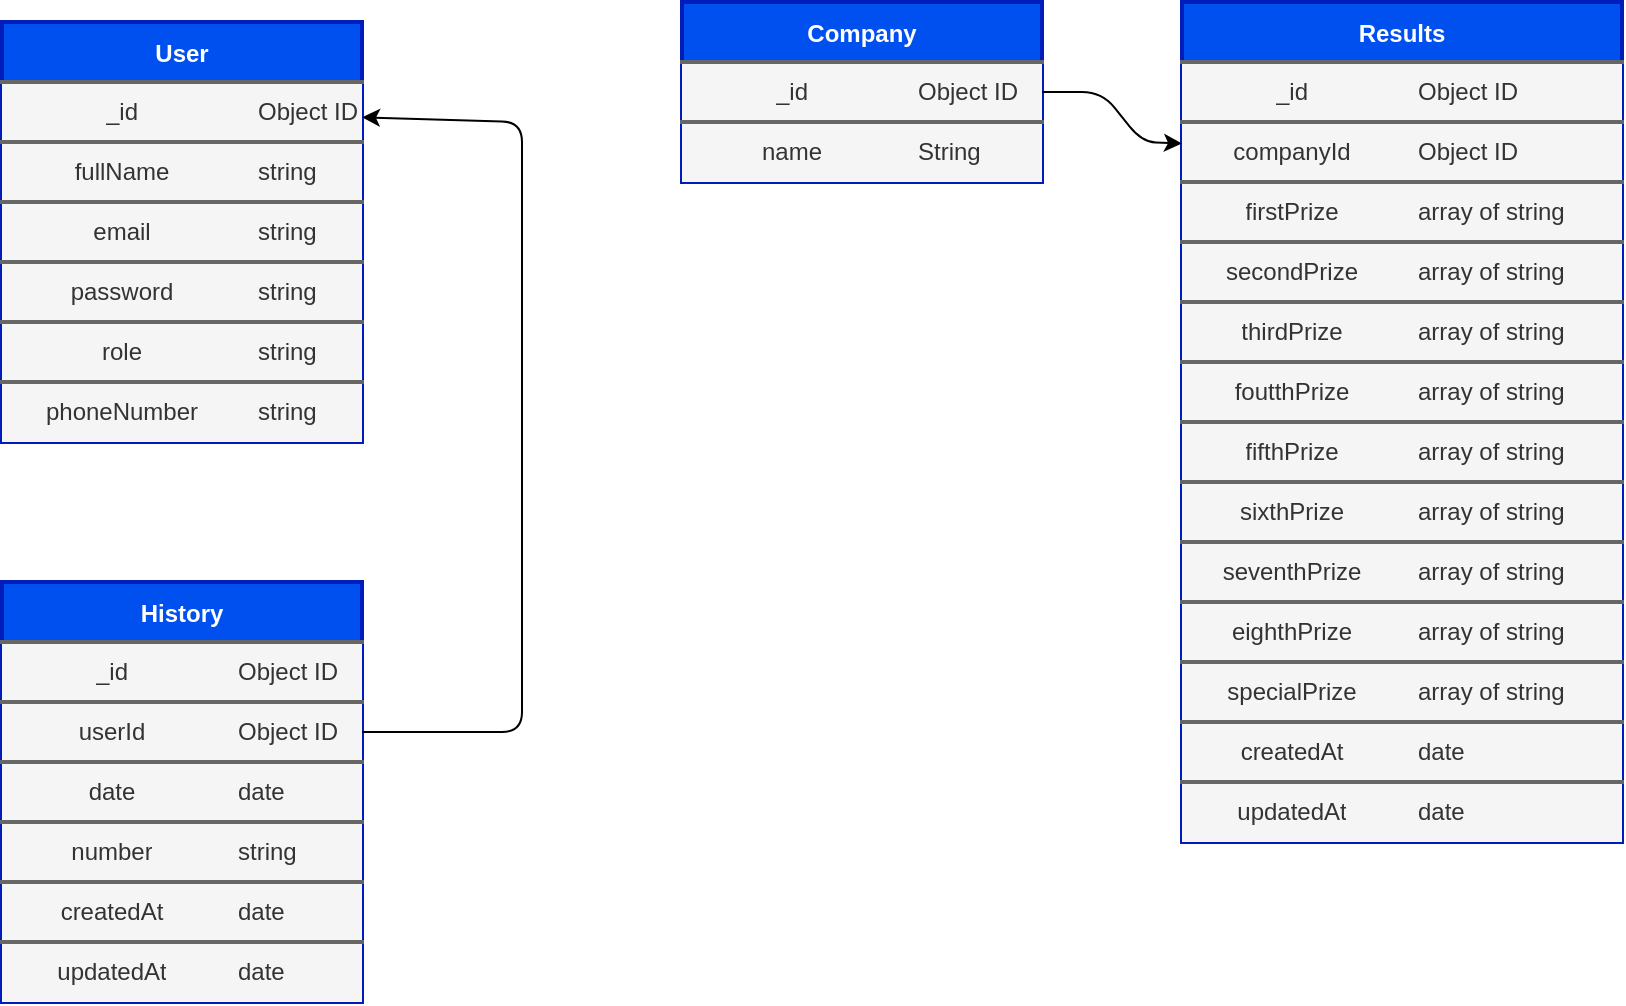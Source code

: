 <mxfile>
    <diagram id="m8av6pBD6JWdmKjyfLt-" name="Page-1">
        <mxGraphModel dx="878" dy="490" grid="1" gridSize="10" guides="1" tooltips="1" connect="1" arrows="1" fold="1" page="1" pageScale="1" pageWidth="850" pageHeight="1100" math="0" shadow="0">
            <root>
                <mxCell id="0"/>
                <mxCell id="1" parent="0"/>
                <mxCell id="124" value="User" style="shape=table;startSize=30;container=1;collapsible=0;childLayout=tableLayout;fixedRows=1;rowLines=0;fontStyle=1;fillColor=#0050ef;fontColor=#ffffff;strokeColor=#001DBC;perimeterSpacing=0;strokeWidth=2;" parent="1" vertex="1">
                    <mxGeometry x="30" y="30" width="180" height="210" as="geometry"/>
                </mxCell>
                <mxCell id="134" style="shape=tableRow;horizontal=0;startSize=0;swimlaneHead=0;swimlaneBody=0;top=0;left=0;bottom=0;right=0;collapsible=0;dropTarget=0;fillColor=#f5f5f5;points=[[0,0.5],[1,0.5]];portConstraint=eastwest;fontColor=#333333;strokeColor=#666666;perimeterSpacing=0;strokeWidth=2;" parent="124" vertex="1">
                    <mxGeometry y="30" width="180" height="30" as="geometry"/>
                </mxCell>
                <mxCell id="135" value="_id" style="shape=partialRectangle;html=1;whiteSpace=wrap;connectable=0;fillColor=#f5f5f5;top=1;left=0;bottom=0;right=0;overflow=hidden;pointerEvents=1;fontColor=#333333;strokeColor=#666666;perimeterSpacing=0;strokeWidth=2;" parent="134" vertex="1">
                    <mxGeometry width="120" height="30" as="geometry">
                        <mxRectangle width="120" height="30" as="alternateBounds"/>
                    </mxGeometry>
                </mxCell>
                <mxCell id="136" value="Object ID" style="shape=partialRectangle;html=1;whiteSpace=wrap;connectable=0;fillColor=#f5f5f5;top=1;left=0;bottom=0;right=0;align=left;spacingLeft=6;overflow=hidden;fontColor=#333333;strokeColor=#666666;perimeterSpacing=0;strokeWidth=2;" parent="134" vertex="1">
                    <mxGeometry x="120" width="60" height="30" as="geometry">
                        <mxRectangle width="60" height="30" as="alternateBounds"/>
                    </mxGeometry>
                </mxCell>
                <mxCell id="140" style="shape=tableRow;horizontal=0;startSize=0;swimlaneHead=0;swimlaneBody=0;top=0;left=0;bottom=0;right=0;collapsible=0;dropTarget=0;fillColor=#f5f5f5;points=[[0,0.5],[1,0.5]];portConstraint=eastwest;fontColor=#333333;strokeColor=#666666;perimeterSpacing=0;strokeWidth=2;" parent="124" vertex="1">
                    <mxGeometry y="60" width="180" height="30" as="geometry"/>
                </mxCell>
                <mxCell id="141" value="fullName" style="shape=partialRectangle;html=1;whiteSpace=wrap;connectable=0;fillColor=#f5f5f5;top=1;left=0;bottom=0;right=0;overflow=hidden;pointerEvents=1;fontColor=#333333;strokeColor=#666666;perimeterSpacing=0;strokeWidth=2;" parent="140" vertex="1">
                    <mxGeometry width="120" height="30" as="geometry">
                        <mxRectangle width="120" height="30" as="alternateBounds"/>
                    </mxGeometry>
                </mxCell>
                <mxCell id="142" value="string" style="shape=partialRectangle;html=1;whiteSpace=wrap;connectable=0;fillColor=#f5f5f5;top=1;left=0;bottom=0;right=0;align=left;spacingLeft=6;overflow=hidden;fontColor=#333333;strokeColor=#666666;perimeterSpacing=0;strokeWidth=2;" parent="140" vertex="1">
                    <mxGeometry x="120" width="60" height="30" as="geometry">
                        <mxRectangle width="60" height="30" as="alternateBounds"/>
                    </mxGeometry>
                </mxCell>
                <mxCell id="137" style="shape=tableRow;horizontal=0;startSize=0;swimlaneHead=0;swimlaneBody=0;top=0;left=0;bottom=0;right=0;collapsible=0;dropTarget=0;fillColor=#f5f5f5;points=[[0,0.5],[1,0.5]];portConstraint=eastwest;fontColor=#333333;strokeColor=#666666;perimeterSpacing=0;strokeWidth=2;" parent="124" vertex="1">
                    <mxGeometry y="90" width="180" height="30" as="geometry"/>
                </mxCell>
                <mxCell id="138" value="email" style="shape=partialRectangle;html=1;whiteSpace=wrap;connectable=0;fillColor=#f5f5f5;top=1;left=0;bottom=0;right=0;overflow=hidden;pointerEvents=1;fontColor=#333333;strokeColor=#666666;perimeterSpacing=0;strokeWidth=2;" parent="137" vertex="1">
                    <mxGeometry width="120" height="30" as="geometry">
                        <mxRectangle width="120" height="30" as="alternateBounds"/>
                    </mxGeometry>
                </mxCell>
                <mxCell id="139" value="string" style="shape=partialRectangle;html=1;whiteSpace=wrap;connectable=0;fillColor=#f5f5f5;top=1;left=0;bottom=0;right=0;align=left;spacingLeft=6;overflow=hidden;fontColor=#333333;strokeColor=#666666;perimeterSpacing=0;strokeWidth=2;" parent="137" vertex="1">
                    <mxGeometry x="120" width="60" height="30" as="geometry">
                        <mxRectangle width="60" height="30" as="alternateBounds"/>
                    </mxGeometry>
                </mxCell>
                <mxCell id="125" value="" style="shape=tableRow;horizontal=0;startSize=0;swimlaneHead=0;swimlaneBody=0;top=0;left=0;bottom=0;right=0;collapsible=0;dropTarget=0;fillColor=#f5f5f5;points=[[0,0.5],[1,0.5]];portConstraint=eastwest;fontColor=#333333;strokeColor=#666666;perimeterSpacing=0;strokeWidth=2;" parent="124" vertex="1">
                    <mxGeometry y="120" width="180" height="30" as="geometry"/>
                </mxCell>
                <mxCell id="126" value="password" style="shape=partialRectangle;html=1;whiteSpace=wrap;connectable=0;fillColor=#f5f5f5;top=1;left=0;bottom=0;right=0;overflow=hidden;pointerEvents=1;fontColor=#333333;strokeColor=#666666;perimeterSpacing=0;strokeWidth=2;" parent="125" vertex="1">
                    <mxGeometry width="120" height="30" as="geometry">
                        <mxRectangle width="120" height="30" as="alternateBounds"/>
                    </mxGeometry>
                </mxCell>
                <mxCell id="127" value="string" style="shape=partialRectangle;html=1;whiteSpace=wrap;connectable=0;fillColor=#f5f5f5;top=1;left=0;bottom=0;right=0;align=left;spacingLeft=6;overflow=hidden;fontColor=#333333;strokeColor=#666666;perimeterSpacing=0;strokeWidth=2;" parent="125" vertex="1">
                    <mxGeometry x="120" width="60" height="30" as="geometry">
                        <mxRectangle width="60" height="30" as="alternateBounds"/>
                    </mxGeometry>
                </mxCell>
                <mxCell id="128" value="" style="shape=tableRow;horizontal=0;startSize=0;swimlaneHead=0;swimlaneBody=0;top=0;left=0;bottom=0;right=0;collapsible=0;dropTarget=0;fillColor=#f5f5f5;points=[[0,0.5],[1,0.5]];portConstraint=eastwest;fontColor=#333333;strokeColor=#666666;perimeterSpacing=0;strokeWidth=2;" parent="124" vertex="1">
                    <mxGeometry y="150" width="180" height="30" as="geometry"/>
                </mxCell>
                <mxCell id="129" value="role" style="shape=partialRectangle;html=1;whiteSpace=wrap;connectable=0;fillColor=#f5f5f5;top=1;left=0;bottom=0;right=0;overflow=hidden;fontColor=#333333;strokeColor=#666666;perimeterSpacing=0;strokeWidth=2;" parent="128" vertex="1">
                    <mxGeometry width="120" height="30" as="geometry">
                        <mxRectangle width="120" height="30" as="alternateBounds"/>
                    </mxGeometry>
                </mxCell>
                <mxCell id="130" value="string" style="shape=partialRectangle;html=1;whiteSpace=wrap;connectable=0;fillColor=#f5f5f5;top=1;left=0;bottom=0;right=0;align=left;spacingLeft=6;overflow=hidden;fontColor=#333333;strokeColor=#666666;perimeterSpacing=0;strokeWidth=2;" parent="128" vertex="1">
                    <mxGeometry x="120" width="60" height="30" as="geometry">
                        <mxRectangle width="60" height="30" as="alternateBounds"/>
                    </mxGeometry>
                </mxCell>
                <mxCell id="131" value="" style="shape=tableRow;horizontal=0;startSize=0;swimlaneHead=0;swimlaneBody=0;top=0;left=0;bottom=0;right=0;collapsible=0;dropTarget=0;fillColor=#f5f5f5;points=[[0,0.5],[1,0.5]];portConstraint=eastwest;fontColor=#333333;strokeColor=#666666;perimeterSpacing=0;strokeWidth=2;" parent="124" vertex="1">
                    <mxGeometry y="180" width="180" height="30" as="geometry"/>
                </mxCell>
                <mxCell id="132" value="phoneNumber" style="shape=partialRectangle;html=1;whiteSpace=wrap;connectable=0;fillColor=#f5f5f5;top=1;left=0;bottom=0;right=0;overflow=hidden;fontColor=#333333;strokeColor=#666666;perimeterSpacing=0;strokeWidth=2;" parent="131" vertex="1">
                    <mxGeometry width="120" height="30" as="geometry">
                        <mxRectangle width="120" height="30" as="alternateBounds"/>
                    </mxGeometry>
                </mxCell>
                <mxCell id="133" value="string" style="shape=partialRectangle;html=1;whiteSpace=wrap;connectable=0;fillColor=#f5f5f5;top=1;left=0;bottom=0;right=0;align=left;spacingLeft=6;overflow=hidden;fontColor=#333333;strokeColor=#666666;perimeterSpacing=0;strokeWidth=2;" parent="131" vertex="1">
                    <mxGeometry x="120" width="60" height="30" as="geometry">
                        <mxRectangle width="60" height="30" as="alternateBounds"/>
                    </mxGeometry>
                </mxCell>
                <mxCell id="147" value="Results" style="shape=table;startSize=30;container=1;collapsible=0;childLayout=tableLayout;fixedRows=1;rowLines=0;fontStyle=1;fillColor=#0050ef;fontColor=#ffffff;strokeColor=#001DBC;perimeterSpacing=0;strokeWidth=2;" parent="1" vertex="1">
                    <mxGeometry x="620" y="20" width="220" height="420" as="geometry"/>
                </mxCell>
                <mxCell id="148" style="shape=tableRow;horizontal=0;startSize=0;swimlaneHead=0;swimlaneBody=0;top=0;left=0;bottom=0;right=0;collapsible=0;dropTarget=0;fillColor=#f5f5f5;points=[[0,0.5],[1,0.5]];portConstraint=eastwest;fontColor=#333333;strokeColor=#666666;perimeterSpacing=0;strokeWidth=2;" parent="147" vertex="1">
                    <mxGeometry y="30" width="220" height="30" as="geometry"/>
                </mxCell>
                <mxCell id="149" value="_id" style="shape=partialRectangle;html=1;whiteSpace=wrap;connectable=0;fillColor=#f5f5f5;top=1;left=0;bottom=0;right=0;overflow=hidden;pointerEvents=1;fontColor=#333333;strokeColor=#666666;perimeterSpacing=0;strokeWidth=2;" parent="148" vertex="1">
                    <mxGeometry width="110" height="30" as="geometry">
                        <mxRectangle width="110" height="30" as="alternateBounds"/>
                    </mxGeometry>
                </mxCell>
                <mxCell id="150" value="Object ID" style="shape=partialRectangle;html=1;whiteSpace=wrap;connectable=0;fillColor=#f5f5f5;top=1;left=0;bottom=0;right=0;align=left;spacingLeft=6;overflow=hidden;fontColor=#333333;strokeColor=#666666;perimeterSpacing=0;strokeWidth=2;" parent="148" vertex="1">
                    <mxGeometry x="110" width="110" height="30" as="geometry">
                        <mxRectangle width="110" height="30" as="alternateBounds"/>
                    </mxGeometry>
                </mxCell>
                <mxCell id="330" style="shape=tableRow;horizontal=0;startSize=0;swimlaneHead=0;swimlaneBody=0;top=0;left=0;bottom=0;right=0;collapsible=0;dropTarget=0;fillColor=#f5f5f5;points=[[0,0.5],[1,0.5]];portConstraint=eastwest;fontColor=#333333;strokeColor=#666666;perimeterSpacing=0;strokeWidth=2;" vertex="1" parent="147">
                    <mxGeometry y="60" width="220" height="30" as="geometry"/>
                </mxCell>
                <mxCell id="331" value="companyId" style="shape=partialRectangle;html=1;whiteSpace=wrap;connectable=0;fillColor=#f5f5f5;top=1;left=0;bottom=0;right=0;overflow=hidden;pointerEvents=1;fontColor=#333333;strokeColor=#666666;perimeterSpacing=0;strokeWidth=2;" vertex="1" parent="330">
                    <mxGeometry width="110" height="30" as="geometry">
                        <mxRectangle width="110" height="30" as="alternateBounds"/>
                    </mxGeometry>
                </mxCell>
                <mxCell id="332" value="Object ID" style="shape=partialRectangle;html=1;whiteSpace=wrap;connectable=0;fillColor=#f5f5f5;top=1;left=0;bottom=0;right=0;align=left;spacingLeft=6;overflow=hidden;fontColor=#333333;strokeColor=#666666;perimeterSpacing=0;strokeWidth=2;" vertex="1" parent="330">
                    <mxGeometry x="110" width="110" height="30" as="geometry">
                        <mxRectangle width="110" height="30" as="alternateBounds"/>
                    </mxGeometry>
                </mxCell>
                <mxCell id="151" style="shape=tableRow;horizontal=0;startSize=0;swimlaneHead=0;swimlaneBody=0;top=0;left=0;bottom=0;right=0;collapsible=0;dropTarget=0;fillColor=#f5f5f5;points=[[0,0.5],[1,0.5]];portConstraint=eastwest;fontColor=#333333;strokeColor=#666666;perimeterSpacing=0;strokeWidth=2;" parent="147" vertex="1">
                    <mxGeometry y="90" width="220" height="30" as="geometry"/>
                </mxCell>
                <mxCell id="152" value="firstPrize" style="shape=partialRectangle;html=1;whiteSpace=wrap;connectable=0;fillColor=#f5f5f5;top=1;left=0;bottom=0;right=0;overflow=hidden;pointerEvents=1;fontColor=#333333;strokeColor=#666666;perimeterSpacing=0;strokeWidth=2;" parent="151" vertex="1">
                    <mxGeometry width="110" height="30" as="geometry">
                        <mxRectangle width="110" height="30" as="alternateBounds"/>
                    </mxGeometry>
                </mxCell>
                <mxCell id="153" value="array of string" style="shape=partialRectangle;html=1;whiteSpace=wrap;connectable=0;fillColor=#f5f5f5;top=1;left=0;bottom=0;right=0;align=left;spacingLeft=6;overflow=hidden;fontColor=#333333;strokeColor=#666666;perimeterSpacing=0;strokeWidth=2;" parent="151" vertex="1">
                    <mxGeometry x="110" width="110" height="30" as="geometry">
                        <mxRectangle width="110" height="30" as="alternateBounds"/>
                    </mxGeometry>
                </mxCell>
                <mxCell id="154" style="shape=tableRow;horizontal=0;startSize=0;swimlaneHead=0;swimlaneBody=0;top=0;left=0;bottom=0;right=0;collapsible=0;dropTarget=0;fillColor=#f5f5f5;points=[[0,0.5],[1,0.5]];portConstraint=eastwest;fontColor=#333333;strokeColor=#666666;perimeterSpacing=0;strokeWidth=2;" parent="147" vertex="1">
                    <mxGeometry y="120" width="220" height="30" as="geometry"/>
                </mxCell>
                <mxCell id="155" value="secondPrize" style="shape=partialRectangle;html=1;whiteSpace=wrap;connectable=0;fillColor=#f5f5f5;top=1;left=0;bottom=0;right=0;overflow=hidden;pointerEvents=1;fontColor=#333333;strokeColor=#666666;perimeterSpacing=0;strokeWidth=2;" parent="154" vertex="1">
                    <mxGeometry width="110" height="30" as="geometry">
                        <mxRectangle width="110" height="30" as="alternateBounds"/>
                    </mxGeometry>
                </mxCell>
                <mxCell id="156" value="array of string" style="shape=partialRectangle;html=1;whiteSpace=wrap;connectable=0;fillColor=#f5f5f5;top=1;left=0;bottom=0;right=0;align=left;spacingLeft=6;overflow=hidden;fontColor=#333333;strokeColor=#666666;perimeterSpacing=0;strokeWidth=2;" parent="154" vertex="1">
                    <mxGeometry x="110" width="110" height="30" as="geometry">
                        <mxRectangle width="110" height="30" as="alternateBounds"/>
                    </mxGeometry>
                </mxCell>
                <mxCell id="157" value="" style="shape=tableRow;horizontal=0;startSize=0;swimlaneHead=0;swimlaneBody=0;top=0;left=0;bottom=0;right=0;collapsible=0;dropTarget=0;fillColor=#f5f5f5;points=[[0,0.5],[1,0.5]];portConstraint=eastwest;fontColor=#333333;strokeColor=#666666;perimeterSpacing=0;strokeWidth=2;" parent="147" vertex="1">
                    <mxGeometry y="150" width="220" height="30" as="geometry"/>
                </mxCell>
                <mxCell id="158" value="thirdPrize" style="shape=partialRectangle;html=1;whiteSpace=wrap;connectable=0;fillColor=#f5f5f5;top=1;left=0;bottom=0;right=0;overflow=hidden;pointerEvents=1;fontColor=#333333;strokeColor=#666666;perimeterSpacing=0;strokeWidth=2;" parent="157" vertex="1">
                    <mxGeometry width="110" height="30" as="geometry">
                        <mxRectangle width="110" height="30" as="alternateBounds"/>
                    </mxGeometry>
                </mxCell>
                <mxCell id="159" value="array of string" style="shape=partialRectangle;html=1;whiteSpace=wrap;connectable=0;fillColor=#f5f5f5;top=1;left=0;bottom=0;right=0;align=left;spacingLeft=6;overflow=hidden;fontColor=#333333;strokeColor=#666666;perimeterSpacing=0;strokeWidth=2;" parent="157" vertex="1">
                    <mxGeometry x="110" width="110" height="30" as="geometry">
                        <mxRectangle width="110" height="30" as="alternateBounds"/>
                    </mxGeometry>
                </mxCell>
                <mxCell id="160" value="" style="shape=tableRow;horizontal=0;startSize=0;swimlaneHead=0;swimlaneBody=0;top=0;left=0;bottom=0;right=0;collapsible=0;dropTarget=0;fillColor=#f5f5f5;points=[[0,0.5],[1,0.5]];portConstraint=eastwest;fontColor=#333333;strokeColor=#666666;perimeterSpacing=0;strokeWidth=2;" parent="147" vertex="1">
                    <mxGeometry y="180" width="220" height="30" as="geometry"/>
                </mxCell>
                <mxCell id="161" value="foutthPrize" style="shape=partialRectangle;html=1;whiteSpace=wrap;connectable=0;fillColor=#f5f5f5;top=1;left=0;bottom=0;right=0;overflow=hidden;fontColor=#333333;strokeColor=#666666;perimeterSpacing=0;strokeWidth=2;" parent="160" vertex="1">
                    <mxGeometry width="110" height="30" as="geometry">
                        <mxRectangle width="110" height="30" as="alternateBounds"/>
                    </mxGeometry>
                </mxCell>
                <mxCell id="162" value="array of string" style="shape=partialRectangle;html=1;whiteSpace=wrap;connectable=0;fillColor=#f5f5f5;top=1;left=0;bottom=0;right=0;align=left;spacingLeft=6;overflow=hidden;fontColor=#333333;strokeColor=#666666;perimeterSpacing=0;strokeWidth=2;" parent="160" vertex="1">
                    <mxGeometry x="110" width="110" height="30" as="geometry">
                        <mxRectangle width="110" height="30" as="alternateBounds"/>
                    </mxGeometry>
                </mxCell>
                <mxCell id="163" value="" style="shape=tableRow;horizontal=0;startSize=0;swimlaneHead=0;swimlaneBody=0;top=0;left=0;bottom=0;right=0;collapsible=0;dropTarget=0;fillColor=#f5f5f5;points=[[0,0.5],[1,0.5]];portConstraint=eastwest;fontColor=#333333;strokeColor=#666666;perimeterSpacing=0;strokeWidth=2;" parent="147" vertex="1">
                    <mxGeometry y="210" width="220" height="30" as="geometry"/>
                </mxCell>
                <mxCell id="164" value="fifthPrize" style="shape=partialRectangle;html=1;whiteSpace=wrap;connectable=0;fillColor=#f5f5f5;top=1;left=0;bottom=0;right=0;overflow=hidden;fontColor=#333333;strokeColor=#666666;perimeterSpacing=0;strokeWidth=2;" parent="163" vertex="1">
                    <mxGeometry width="110" height="30" as="geometry">
                        <mxRectangle width="110" height="30" as="alternateBounds"/>
                    </mxGeometry>
                </mxCell>
                <mxCell id="165" value="array of string" style="shape=partialRectangle;html=1;whiteSpace=wrap;connectable=0;fillColor=#f5f5f5;top=1;left=0;bottom=0;right=0;align=left;spacingLeft=6;overflow=hidden;fontColor=#333333;strokeColor=#666666;perimeterSpacing=0;strokeWidth=2;" parent="163" vertex="1">
                    <mxGeometry x="110" width="110" height="30" as="geometry">
                        <mxRectangle width="110" height="30" as="alternateBounds"/>
                    </mxGeometry>
                </mxCell>
                <mxCell id="167" style="shape=tableRow;horizontal=0;startSize=0;swimlaneHead=0;swimlaneBody=0;top=0;left=0;bottom=0;right=0;collapsible=0;dropTarget=0;fillColor=#f5f5f5;points=[[0,0.5],[1,0.5]];portConstraint=eastwest;fontColor=#333333;strokeColor=#666666;perimeterSpacing=0;strokeWidth=2;" vertex="1" parent="147">
                    <mxGeometry y="240" width="220" height="30" as="geometry"/>
                </mxCell>
                <mxCell id="168" value="sixthPrize" style="shape=partialRectangle;html=1;whiteSpace=wrap;connectable=0;fillColor=#f5f5f5;top=1;left=0;bottom=0;right=0;overflow=hidden;fontColor=#333333;strokeColor=#666666;perimeterSpacing=0;strokeWidth=2;" vertex="1" parent="167">
                    <mxGeometry width="110" height="30" as="geometry">
                        <mxRectangle width="110" height="30" as="alternateBounds"/>
                    </mxGeometry>
                </mxCell>
                <mxCell id="169" value="array of string" style="shape=partialRectangle;html=1;whiteSpace=wrap;connectable=0;fillColor=#f5f5f5;top=1;left=0;bottom=0;right=0;align=left;spacingLeft=6;overflow=hidden;fontColor=#333333;strokeColor=#666666;perimeterSpacing=0;strokeWidth=2;" vertex="1" parent="167">
                    <mxGeometry x="110" width="110" height="30" as="geometry">
                        <mxRectangle width="110" height="30" as="alternateBounds"/>
                    </mxGeometry>
                </mxCell>
                <mxCell id="170" style="shape=tableRow;horizontal=0;startSize=0;swimlaneHead=0;swimlaneBody=0;top=0;left=0;bottom=0;right=0;collapsible=0;dropTarget=0;fillColor=#f5f5f5;points=[[0,0.5],[1,0.5]];portConstraint=eastwest;fontColor=#333333;strokeColor=#666666;perimeterSpacing=0;strokeWidth=2;" vertex="1" parent="147">
                    <mxGeometry y="270" width="220" height="30" as="geometry"/>
                </mxCell>
                <mxCell id="171" value="seventhPrize" style="shape=partialRectangle;html=1;whiteSpace=wrap;connectable=0;fillColor=#f5f5f5;top=1;left=0;bottom=0;right=0;overflow=hidden;fontColor=#333333;strokeColor=#666666;perimeterSpacing=0;strokeWidth=2;" vertex="1" parent="170">
                    <mxGeometry width="110" height="30" as="geometry">
                        <mxRectangle width="110" height="30" as="alternateBounds"/>
                    </mxGeometry>
                </mxCell>
                <mxCell id="172" value="array of string" style="shape=partialRectangle;html=1;whiteSpace=wrap;connectable=0;fillColor=#f5f5f5;top=1;left=0;bottom=0;right=0;align=left;spacingLeft=6;overflow=hidden;fontColor=#333333;strokeColor=#666666;perimeterSpacing=0;strokeWidth=2;" vertex="1" parent="170">
                    <mxGeometry x="110" width="110" height="30" as="geometry">
                        <mxRectangle width="110" height="30" as="alternateBounds"/>
                    </mxGeometry>
                </mxCell>
                <mxCell id="173" style="shape=tableRow;horizontal=0;startSize=0;swimlaneHead=0;swimlaneBody=0;top=0;left=0;bottom=0;right=0;collapsible=0;dropTarget=0;fillColor=#f5f5f5;points=[[0,0.5],[1,0.5]];portConstraint=eastwest;fontColor=#333333;strokeColor=#666666;perimeterSpacing=0;strokeWidth=2;" vertex="1" parent="147">
                    <mxGeometry y="300" width="220" height="30" as="geometry"/>
                </mxCell>
                <mxCell id="174" value="eighthPrize" style="shape=partialRectangle;html=1;whiteSpace=wrap;connectable=0;fillColor=#f5f5f5;top=1;left=0;bottom=0;right=0;overflow=hidden;fontColor=#333333;strokeColor=#666666;perimeterSpacing=0;strokeWidth=2;" vertex="1" parent="173">
                    <mxGeometry width="110" height="30" as="geometry">
                        <mxRectangle width="110" height="30" as="alternateBounds"/>
                    </mxGeometry>
                </mxCell>
                <mxCell id="175" value="array of string" style="shape=partialRectangle;html=1;whiteSpace=wrap;connectable=0;fillColor=#f5f5f5;top=1;left=0;bottom=0;right=0;align=left;spacingLeft=6;overflow=hidden;fontColor=#333333;strokeColor=#666666;perimeterSpacing=0;strokeWidth=2;" vertex="1" parent="173">
                    <mxGeometry x="110" width="110" height="30" as="geometry">
                        <mxRectangle width="110" height="30" as="alternateBounds"/>
                    </mxGeometry>
                </mxCell>
                <mxCell id="176" style="shape=tableRow;horizontal=0;startSize=0;swimlaneHead=0;swimlaneBody=0;top=0;left=0;bottom=0;right=0;collapsible=0;dropTarget=0;fillColor=#f5f5f5;points=[[0,0.5],[1,0.5]];portConstraint=eastwest;fontColor=#333333;strokeColor=#666666;perimeterSpacing=0;strokeWidth=2;" vertex="1" parent="147">
                    <mxGeometry y="330" width="220" height="30" as="geometry"/>
                </mxCell>
                <mxCell id="177" value="specialPrize" style="shape=partialRectangle;html=1;whiteSpace=wrap;connectable=0;fillColor=#f5f5f5;top=1;left=0;bottom=0;right=0;overflow=hidden;fontColor=#333333;strokeColor=#666666;perimeterSpacing=0;strokeWidth=2;" vertex="1" parent="176">
                    <mxGeometry width="110" height="30" as="geometry">
                        <mxRectangle width="110" height="30" as="alternateBounds"/>
                    </mxGeometry>
                </mxCell>
                <mxCell id="178" value="array of string" style="shape=partialRectangle;html=1;whiteSpace=wrap;connectable=0;fillColor=#f5f5f5;top=1;left=0;bottom=0;right=0;align=left;spacingLeft=6;overflow=hidden;fontColor=#333333;strokeColor=#666666;perimeterSpacing=0;strokeWidth=2;" vertex="1" parent="176">
                    <mxGeometry x="110" width="110" height="30" as="geometry">
                        <mxRectangle width="110" height="30" as="alternateBounds"/>
                    </mxGeometry>
                </mxCell>
                <mxCell id="179" style="shape=tableRow;horizontal=0;startSize=0;swimlaneHead=0;swimlaneBody=0;top=0;left=0;bottom=0;right=0;collapsible=0;dropTarget=0;fillColor=#f5f5f5;points=[[0,0.5],[1,0.5]];portConstraint=eastwest;fontColor=#333333;strokeColor=#666666;perimeterSpacing=0;strokeWidth=2;" vertex="1" parent="147">
                    <mxGeometry y="360" width="220" height="30" as="geometry"/>
                </mxCell>
                <mxCell id="180" value="createdAt" style="shape=partialRectangle;html=1;whiteSpace=wrap;connectable=0;fillColor=#f5f5f5;top=1;left=0;bottom=0;right=0;overflow=hidden;fontColor=#333333;strokeColor=#666666;perimeterSpacing=0;strokeWidth=2;" vertex="1" parent="179">
                    <mxGeometry width="110" height="30" as="geometry">
                        <mxRectangle width="110" height="30" as="alternateBounds"/>
                    </mxGeometry>
                </mxCell>
                <mxCell id="181" value="date" style="shape=partialRectangle;html=1;whiteSpace=wrap;connectable=0;fillColor=#f5f5f5;top=1;left=0;bottom=0;right=0;align=left;spacingLeft=6;overflow=hidden;fontColor=#333333;strokeColor=#666666;perimeterSpacing=0;strokeWidth=2;" vertex="1" parent="179">
                    <mxGeometry x="110" width="110" height="30" as="geometry">
                        <mxRectangle width="110" height="30" as="alternateBounds"/>
                    </mxGeometry>
                </mxCell>
                <mxCell id="182" style="shape=tableRow;horizontal=0;startSize=0;swimlaneHead=0;swimlaneBody=0;top=0;left=0;bottom=0;right=0;collapsible=0;dropTarget=0;fillColor=#f5f5f5;points=[[0,0.5],[1,0.5]];portConstraint=eastwest;fontColor=#333333;strokeColor=#666666;perimeterSpacing=0;strokeWidth=2;" vertex="1" parent="147">
                    <mxGeometry y="390" width="220" height="30" as="geometry"/>
                </mxCell>
                <mxCell id="183" value="updatedAt" style="shape=partialRectangle;html=1;whiteSpace=wrap;connectable=0;fillColor=#f5f5f5;top=1;left=0;bottom=0;right=0;overflow=hidden;fontColor=#333333;strokeColor=#666666;perimeterSpacing=0;strokeWidth=2;" vertex="1" parent="182">
                    <mxGeometry width="110" height="30" as="geometry">
                        <mxRectangle width="110" height="30" as="alternateBounds"/>
                    </mxGeometry>
                </mxCell>
                <mxCell id="184" value="date" style="shape=partialRectangle;html=1;whiteSpace=wrap;connectable=0;fillColor=#f5f5f5;top=1;left=0;bottom=0;right=0;align=left;spacingLeft=6;overflow=hidden;fontColor=#333333;strokeColor=#666666;perimeterSpacing=0;strokeWidth=2;" vertex="1" parent="182">
                    <mxGeometry x="110" width="110" height="30" as="geometry">
                        <mxRectangle width="110" height="30" as="alternateBounds"/>
                    </mxGeometry>
                </mxCell>
                <mxCell id="186" value="History" style="shape=table;startSize=30;container=1;collapsible=0;childLayout=tableLayout;fixedRows=1;rowLines=0;fontStyle=1;fillColor=#0050ef;fontColor=#ffffff;strokeColor=#001DBC;perimeterSpacing=0;strokeWidth=2;swimlaneFillColor=default;" vertex="1" parent="1">
                    <mxGeometry x="30" y="310" width="180" height="210" as="geometry"/>
                </mxCell>
                <mxCell id="187" style="shape=tableRow;horizontal=0;startSize=0;swimlaneHead=0;swimlaneBody=0;top=0;left=0;bottom=0;right=0;collapsible=0;dropTarget=0;fillColor=#f5f5f5;points=[[0,0.5],[1,0.5]];portConstraint=eastwest;fontColor=#333333;strokeColor=#666666;perimeterSpacing=0;strokeWidth=2;" vertex="1" parent="186">
                    <mxGeometry y="30" width="180" height="30" as="geometry"/>
                </mxCell>
                <mxCell id="188" value="_id" style="shape=partialRectangle;html=1;whiteSpace=wrap;connectable=0;fillColor=#f5f5f5;top=1;left=0;bottom=0;right=0;overflow=hidden;pointerEvents=1;fontColor=#333333;strokeColor=#666666;perimeterSpacing=0;strokeWidth=2;" vertex="1" parent="187">
                    <mxGeometry width="110" height="30" as="geometry">
                        <mxRectangle width="110" height="30" as="alternateBounds"/>
                    </mxGeometry>
                </mxCell>
                <mxCell id="189" value="Object ID" style="shape=partialRectangle;html=1;whiteSpace=wrap;connectable=0;fillColor=#f5f5f5;top=1;left=0;bottom=0;right=0;align=left;spacingLeft=6;overflow=hidden;fontColor=#333333;strokeColor=#666666;perimeterSpacing=0;strokeWidth=2;" vertex="1" parent="187">
                    <mxGeometry x="110" width="70" height="30" as="geometry">
                        <mxRectangle width="70" height="30" as="alternateBounds"/>
                    </mxGeometry>
                </mxCell>
                <mxCell id="190" style="shape=tableRow;horizontal=0;startSize=0;swimlaneHead=0;swimlaneBody=0;top=0;left=0;bottom=0;right=0;collapsible=0;dropTarget=0;fillColor=#f5f5f5;points=[[0,0.5],[1,0.5]];portConstraint=eastwest;fontColor=#333333;strokeColor=#666666;perimeterSpacing=0;strokeWidth=2;" vertex="1" parent="186">
                    <mxGeometry y="60" width="180" height="30" as="geometry"/>
                </mxCell>
                <mxCell id="191" value="userId" style="shape=partialRectangle;html=1;whiteSpace=wrap;connectable=0;fillColor=#f5f5f5;top=1;left=0;bottom=0;right=0;overflow=hidden;pointerEvents=1;fontColor=#333333;strokeColor=#666666;perimeterSpacing=0;strokeWidth=2;" vertex="1" parent="190">
                    <mxGeometry width="110" height="30" as="geometry">
                        <mxRectangle width="110" height="30" as="alternateBounds"/>
                    </mxGeometry>
                </mxCell>
                <mxCell id="192" value="Object ID" style="shape=partialRectangle;html=1;whiteSpace=wrap;connectable=0;fillColor=#f5f5f5;top=1;left=0;bottom=0;right=0;align=left;spacingLeft=6;overflow=hidden;fontColor=#333333;strokeColor=#666666;perimeterSpacing=0;strokeWidth=2;" vertex="1" parent="190">
                    <mxGeometry x="110" width="70" height="30" as="geometry">
                        <mxRectangle width="70" height="30" as="alternateBounds"/>
                    </mxGeometry>
                </mxCell>
                <mxCell id="334" style="shape=tableRow;horizontal=0;startSize=0;swimlaneHead=0;swimlaneBody=0;top=0;left=0;bottom=0;right=0;collapsible=0;dropTarget=0;fillColor=#f5f5f5;points=[[0,0.5],[1,0.5]];portConstraint=eastwest;fontColor=#333333;strokeColor=#666666;perimeterSpacing=0;strokeWidth=2;" vertex="1" parent="186">
                    <mxGeometry y="90" width="180" height="30" as="geometry"/>
                </mxCell>
                <mxCell id="335" value="date" style="shape=partialRectangle;html=1;whiteSpace=wrap;connectable=0;fillColor=#f5f5f5;top=1;left=0;bottom=0;right=0;overflow=hidden;pointerEvents=1;fontColor=#333333;strokeColor=#666666;perimeterSpacing=0;strokeWidth=2;" vertex="1" parent="334">
                    <mxGeometry width="110" height="30" as="geometry">
                        <mxRectangle width="110" height="30" as="alternateBounds"/>
                    </mxGeometry>
                </mxCell>
                <mxCell id="336" value="date" style="shape=partialRectangle;html=1;whiteSpace=wrap;connectable=0;fillColor=#f5f5f5;top=1;left=0;bottom=0;right=0;align=left;spacingLeft=6;overflow=hidden;fontColor=#333333;strokeColor=#666666;perimeterSpacing=0;strokeWidth=2;" vertex="1" parent="334">
                    <mxGeometry x="110" width="70" height="30" as="geometry">
                        <mxRectangle width="70" height="30" as="alternateBounds"/>
                    </mxGeometry>
                </mxCell>
                <mxCell id="193" style="shape=tableRow;horizontal=0;startSize=0;swimlaneHead=0;swimlaneBody=0;top=0;left=0;bottom=0;right=0;collapsible=0;dropTarget=0;fillColor=#f5f5f5;points=[[0,0.5],[1,0.5]];portConstraint=eastwest;fontColor=#333333;strokeColor=#666666;perimeterSpacing=0;strokeWidth=2;" vertex="1" parent="186">
                    <mxGeometry y="120" width="180" height="30" as="geometry"/>
                </mxCell>
                <mxCell id="194" value="number" style="shape=partialRectangle;html=1;whiteSpace=wrap;connectable=0;fillColor=#f5f5f5;top=1;left=0;bottom=0;right=0;overflow=hidden;pointerEvents=1;fontColor=#333333;strokeColor=#666666;perimeterSpacing=0;strokeWidth=2;" vertex="1" parent="193">
                    <mxGeometry width="110" height="30" as="geometry">
                        <mxRectangle width="110" height="30" as="alternateBounds"/>
                    </mxGeometry>
                </mxCell>
                <mxCell id="195" value="string" style="shape=partialRectangle;html=1;whiteSpace=wrap;connectable=0;fillColor=#f5f5f5;top=1;left=0;bottom=0;right=0;align=left;spacingLeft=6;overflow=hidden;fontColor=#333333;strokeColor=#666666;perimeterSpacing=0;strokeWidth=2;" vertex="1" parent="193">
                    <mxGeometry x="110" width="70" height="30" as="geometry">
                        <mxRectangle width="70" height="30" as="alternateBounds"/>
                    </mxGeometry>
                </mxCell>
                <mxCell id="196" value="" style="shape=tableRow;horizontal=0;startSize=0;swimlaneHead=0;swimlaneBody=0;top=0;left=0;bottom=0;right=0;collapsible=0;dropTarget=0;fillColor=#f5f5f5;points=[[0,0.5],[1,0.5]];portConstraint=eastwest;fontColor=#333333;strokeColor=#666666;perimeterSpacing=0;strokeWidth=2;" vertex="1" parent="186">
                    <mxGeometry y="150" width="180" height="30" as="geometry"/>
                </mxCell>
                <mxCell id="197" value="createdAt" style="shape=partialRectangle;html=1;whiteSpace=wrap;connectable=0;fillColor=#f5f5f5;top=1;left=0;bottom=0;right=0;overflow=hidden;pointerEvents=1;fontColor=#333333;strokeColor=#666666;perimeterSpacing=0;strokeWidth=2;" vertex="1" parent="196">
                    <mxGeometry width="110" height="30" as="geometry">
                        <mxRectangle width="110" height="30" as="alternateBounds"/>
                    </mxGeometry>
                </mxCell>
                <mxCell id="198" value="date" style="shape=partialRectangle;html=1;whiteSpace=wrap;connectable=0;fillColor=#f5f5f5;top=1;left=0;bottom=0;right=0;align=left;spacingLeft=6;overflow=hidden;fontColor=#333333;strokeColor=#666666;perimeterSpacing=0;strokeWidth=2;" vertex="1" parent="196">
                    <mxGeometry x="110" width="70" height="30" as="geometry">
                        <mxRectangle width="70" height="30" as="alternateBounds"/>
                    </mxGeometry>
                </mxCell>
                <mxCell id="199" value="" style="shape=tableRow;horizontal=0;startSize=0;swimlaneHead=0;swimlaneBody=0;top=0;left=0;bottom=0;right=0;collapsible=0;dropTarget=0;fillColor=#f5f5f5;points=[[0,0.5],[1,0.5]];portConstraint=eastwest;fontColor=#333333;strokeColor=#666666;perimeterSpacing=0;strokeWidth=2;" vertex="1" parent="186">
                    <mxGeometry y="180" width="180" height="30" as="geometry"/>
                </mxCell>
                <mxCell id="200" value="updatedAt" style="shape=partialRectangle;html=1;whiteSpace=wrap;connectable=0;fillColor=#f5f5f5;top=1;left=0;bottom=0;right=0;overflow=hidden;fontColor=#333333;strokeColor=#666666;perimeterSpacing=0;strokeWidth=2;" vertex="1" parent="199">
                    <mxGeometry width="110" height="30" as="geometry">
                        <mxRectangle width="110" height="30" as="alternateBounds"/>
                    </mxGeometry>
                </mxCell>
                <mxCell id="201" value="date" style="shape=partialRectangle;html=1;whiteSpace=wrap;connectable=0;fillColor=#f5f5f5;top=1;left=0;bottom=0;right=0;align=left;spacingLeft=6;overflow=hidden;fontColor=#333333;strokeColor=#666666;perimeterSpacing=0;strokeWidth=2;" vertex="1" parent="199">
                    <mxGeometry x="110" width="70" height="30" as="geometry">
                        <mxRectangle width="70" height="30" as="alternateBounds"/>
                    </mxGeometry>
                </mxCell>
                <mxCell id="205" value="" style="endArrow=classic;html=1;" edge="1" parent="1" source="190" target="134">
                    <mxGeometry width="50" height="50" relative="1" as="geometry">
                        <mxPoint x="260" y="280" as="sourcePoint"/>
                        <mxPoint x="310" y="230" as="targetPoint"/>
                        <Array as="points">
                            <mxPoint x="290" y="385"/>
                            <mxPoint x="290" y="80"/>
                        </Array>
                    </mxGeometry>
                </mxCell>
                <mxCell id="314" value="Company" style="shape=table;startSize=30;container=1;collapsible=0;childLayout=tableLayout;fixedRows=1;rowLines=0;fontStyle=1;fillColor=#0050ef;fontColor=#ffffff;strokeColor=#001DBC;perimeterSpacing=0;strokeWidth=2;swimlaneFillColor=default;" vertex="1" parent="1">
                    <mxGeometry x="370" y="20" width="180" height="90" as="geometry"/>
                </mxCell>
                <mxCell id="315" style="shape=tableRow;horizontal=0;startSize=0;swimlaneHead=0;swimlaneBody=0;top=0;left=0;bottom=0;right=0;collapsible=0;dropTarget=0;fillColor=#f5f5f5;points=[[0,0.5],[1,0.5]];portConstraint=eastwest;fontColor=#333333;strokeColor=#666666;perimeterSpacing=0;strokeWidth=2;" vertex="1" parent="314">
                    <mxGeometry y="30" width="180" height="30" as="geometry"/>
                </mxCell>
                <mxCell id="316" value="_id" style="shape=partialRectangle;html=1;whiteSpace=wrap;connectable=0;fillColor=#f5f5f5;top=1;left=0;bottom=0;right=0;overflow=hidden;pointerEvents=1;fontColor=#333333;strokeColor=#666666;perimeterSpacing=0;strokeWidth=2;" vertex="1" parent="315">
                    <mxGeometry width="110" height="30" as="geometry">
                        <mxRectangle width="110" height="30" as="alternateBounds"/>
                    </mxGeometry>
                </mxCell>
                <mxCell id="317" value="Object ID" style="shape=partialRectangle;html=1;whiteSpace=wrap;connectable=0;fillColor=#f5f5f5;top=1;left=0;bottom=0;right=0;align=left;spacingLeft=6;overflow=hidden;fontColor=#333333;strokeColor=#666666;perimeterSpacing=0;strokeWidth=2;" vertex="1" parent="315">
                    <mxGeometry x="110" width="70" height="30" as="geometry">
                        <mxRectangle width="70" height="30" as="alternateBounds"/>
                    </mxGeometry>
                </mxCell>
                <mxCell id="318" style="shape=tableRow;horizontal=0;startSize=0;swimlaneHead=0;swimlaneBody=0;top=0;left=0;bottom=0;right=0;collapsible=0;dropTarget=0;fillColor=#f5f5f5;points=[[0,0.5],[1,0.5]];portConstraint=eastwest;fontColor=#333333;strokeColor=#666666;perimeterSpacing=0;strokeWidth=2;" vertex="1" parent="314">
                    <mxGeometry y="60" width="180" height="30" as="geometry"/>
                </mxCell>
                <mxCell id="319" value="name" style="shape=partialRectangle;html=1;whiteSpace=wrap;connectable=0;fillColor=#f5f5f5;top=1;left=0;bottom=0;right=0;overflow=hidden;pointerEvents=1;fontColor=#333333;strokeColor=#666666;perimeterSpacing=0;strokeWidth=2;" vertex="1" parent="318">
                    <mxGeometry width="110" height="30" as="geometry">
                        <mxRectangle width="110" height="30" as="alternateBounds"/>
                    </mxGeometry>
                </mxCell>
                <mxCell id="320" value="String" style="shape=partialRectangle;html=1;whiteSpace=wrap;connectable=0;fillColor=#f5f5f5;top=1;left=0;bottom=0;right=0;align=left;spacingLeft=6;overflow=hidden;fontColor=#333333;strokeColor=#666666;perimeterSpacing=0;strokeWidth=2;" vertex="1" parent="318">
                    <mxGeometry x="110" width="70" height="30" as="geometry">
                        <mxRectangle width="70" height="30" as="alternateBounds"/>
                    </mxGeometry>
                </mxCell>
                <mxCell id="333" value="" style="endArrow=classic;html=1;" edge="1" parent="1" source="315" target="330">
                    <mxGeometry width="50" height="50" relative="1" as="geometry">
                        <mxPoint x="260" y="102.727" as="sourcePoint"/>
                        <mxPoint x="220" y="97.273" as="targetPoint"/>
                        <Array as="points">
                            <mxPoint x="580" y="65"/>
                            <mxPoint x="600" y="90"/>
                        </Array>
                    </mxGeometry>
                </mxCell>
            </root>
        </mxGraphModel>
    </diagram>
</mxfile>
